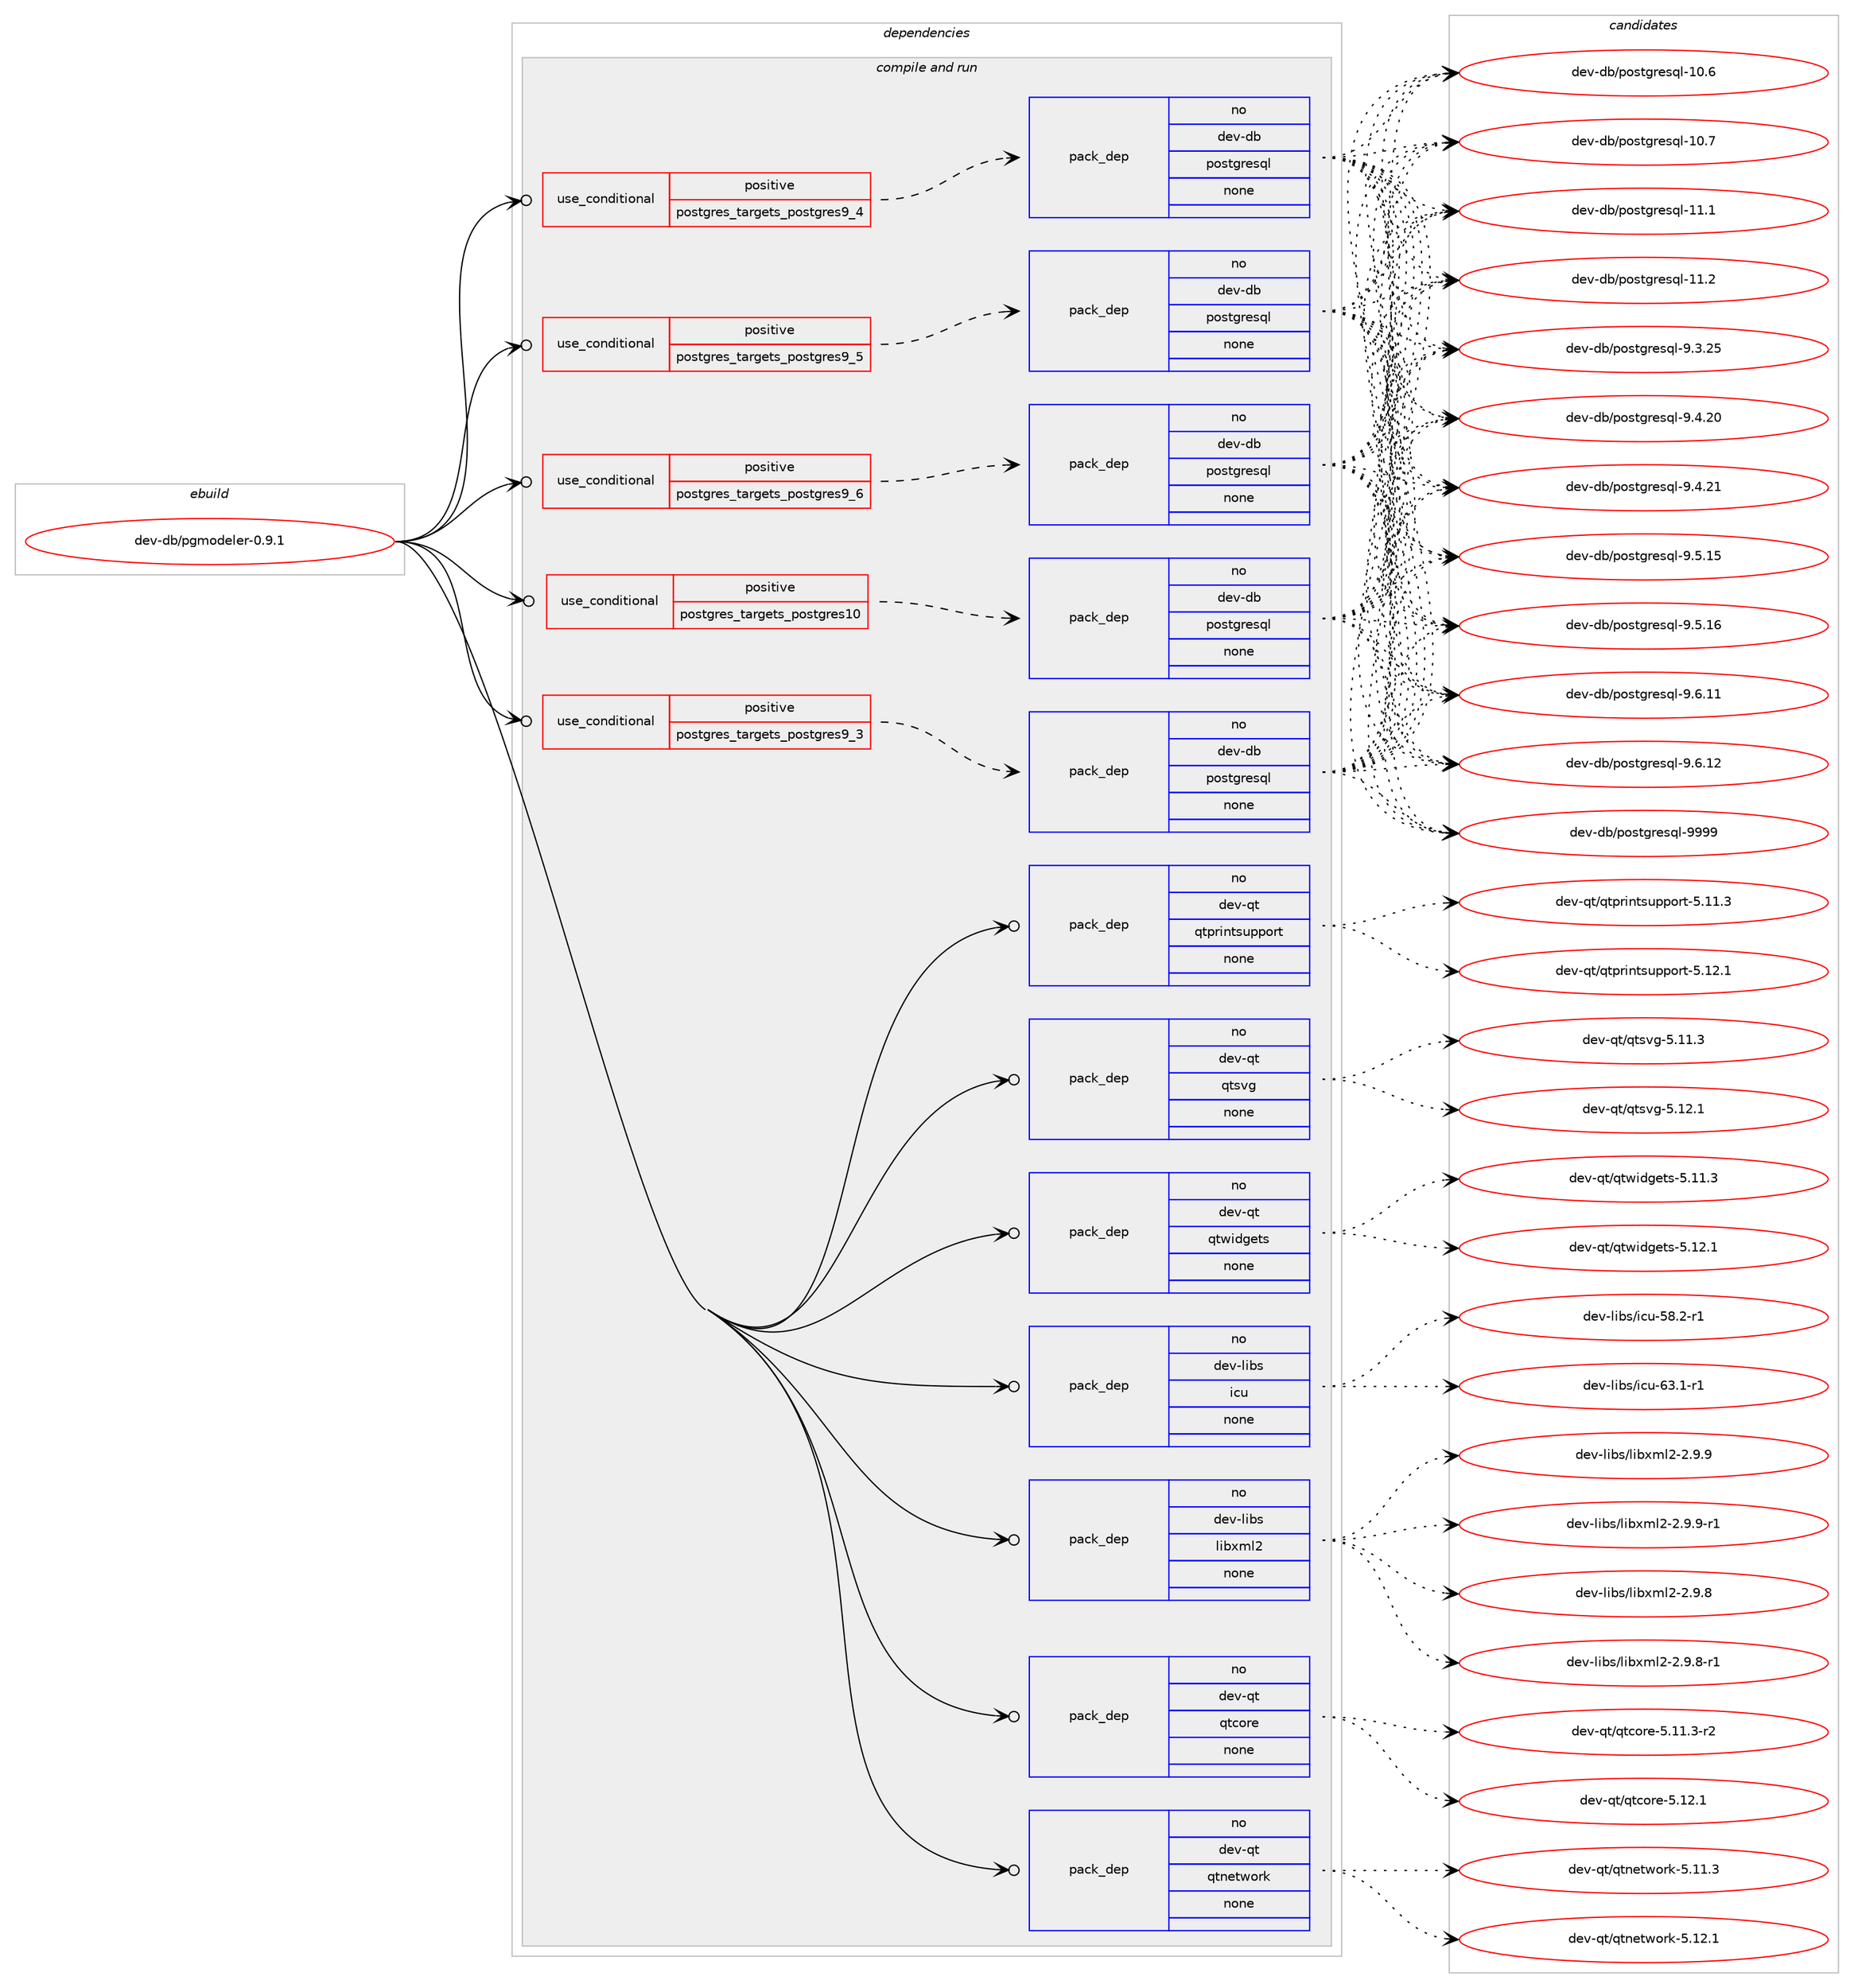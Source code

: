 digraph prolog {

# *************
# Graph options
# *************

newrank=true;
concentrate=true;
compound=true;
graph [rankdir=LR,fontname=Helvetica,fontsize=10,ranksep=1.5];#, ranksep=2.5, nodesep=0.2];
edge  [arrowhead=vee];
node  [fontname=Helvetica,fontsize=10];

# **********
# The ebuild
# **********

subgraph cluster_leftcol {
color=gray;
rank=same;
label=<<i>ebuild</i>>;
id [label="dev-db/pgmodeler-0.9.1", color=red, width=4, href="../dev-db/pgmodeler-0.9.1.svg"];
}

# ****************
# The dependencies
# ****************

subgraph cluster_midcol {
color=gray;
label=<<i>dependencies</i>>;
subgraph cluster_compile {
fillcolor="#eeeeee";
style=filled;
label=<<i>compile</i>>;
}
subgraph cluster_compileandrun {
fillcolor="#eeeeee";
style=filled;
label=<<i>compile and run</i>>;
subgraph cond357532 {
dependency1321454 [label=<<TABLE BORDER="0" CELLBORDER="1" CELLSPACING="0" CELLPADDING="4"><TR><TD ROWSPAN="3" CELLPADDING="10">use_conditional</TD></TR><TR><TD>positive</TD></TR><TR><TD>postgres_targets_postgres10</TD></TR></TABLE>>, shape=none, color=red];
subgraph pack942968 {
dependency1321455 [label=<<TABLE BORDER="0" CELLBORDER="1" CELLSPACING="0" CELLPADDING="4" WIDTH="220"><TR><TD ROWSPAN="6" CELLPADDING="30">pack_dep</TD></TR><TR><TD WIDTH="110">no</TD></TR><TR><TD>dev-db</TD></TR><TR><TD>postgresql</TD></TR><TR><TD>none</TD></TR><TR><TD></TD></TR></TABLE>>, shape=none, color=blue];
}
dependency1321454:e -> dependency1321455:w [weight=20,style="dashed",arrowhead="vee"];
}
id:e -> dependency1321454:w [weight=20,style="solid",arrowhead="odotvee"];
subgraph cond357533 {
dependency1321456 [label=<<TABLE BORDER="0" CELLBORDER="1" CELLSPACING="0" CELLPADDING="4"><TR><TD ROWSPAN="3" CELLPADDING="10">use_conditional</TD></TR><TR><TD>positive</TD></TR><TR><TD>postgres_targets_postgres9_3</TD></TR></TABLE>>, shape=none, color=red];
subgraph pack942969 {
dependency1321457 [label=<<TABLE BORDER="0" CELLBORDER="1" CELLSPACING="0" CELLPADDING="4" WIDTH="220"><TR><TD ROWSPAN="6" CELLPADDING="30">pack_dep</TD></TR><TR><TD WIDTH="110">no</TD></TR><TR><TD>dev-db</TD></TR><TR><TD>postgresql</TD></TR><TR><TD>none</TD></TR><TR><TD></TD></TR></TABLE>>, shape=none, color=blue];
}
dependency1321456:e -> dependency1321457:w [weight=20,style="dashed",arrowhead="vee"];
}
id:e -> dependency1321456:w [weight=20,style="solid",arrowhead="odotvee"];
subgraph cond357534 {
dependency1321458 [label=<<TABLE BORDER="0" CELLBORDER="1" CELLSPACING="0" CELLPADDING="4"><TR><TD ROWSPAN="3" CELLPADDING="10">use_conditional</TD></TR><TR><TD>positive</TD></TR><TR><TD>postgres_targets_postgres9_4</TD></TR></TABLE>>, shape=none, color=red];
subgraph pack942970 {
dependency1321459 [label=<<TABLE BORDER="0" CELLBORDER="1" CELLSPACING="0" CELLPADDING="4" WIDTH="220"><TR><TD ROWSPAN="6" CELLPADDING="30">pack_dep</TD></TR><TR><TD WIDTH="110">no</TD></TR><TR><TD>dev-db</TD></TR><TR><TD>postgresql</TD></TR><TR><TD>none</TD></TR><TR><TD></TD></TR></TABLE>>, shape=none, color=blue];
}
dependency1321458:e -> dependency1321459:w [weight=20,style="dashed",arrowhead="vee"];
}
id:e -> dependency1321458:w [weight=20,style="solid",arrowhead="odotvee"];
subgraph cond357535 {
dependency1321460 [label=<<TABLE BORDER="0" CELLBORDER="1" CELLSPACING="0" CELLPADDING="4"><TR><TD ROWSPAN="3" CELLPADDING="10">use_conditional</TD></TR><TR><TD>positive</TD></TR><TR><TD>postgres_targets_postgres9_5</TD></TR></TABLE>>, shape=none, color=red];
subgraph pack942971 {
dependency1321461 [label=<<TABLE BORDER="0" CELLBORDER="1" CELLSPACING="0" CELLPADDING="4" WIDTH="220"><TR><TD ROWSPAN="6" CELLPADDING="30">pack_dep</TD></TR><TR><TD WIDTH="110">no</TD></TR><TR><TD>dev-db</TD></TR><TR><TD>postgresql</TD></TR><TR><TD>none</TD></TR><TR><TD></TD></TR></TABLE>>, shape=none, color=blue];
}
dependency1321460:e -> dependency1321461:w [weight=20,style="dashed",arrowhead="vee"];
}
id:e -> dependency1321460:w [weight=20,style="solid",arrowhead="odotvee"];
subgraph cond357536 {
dependency1321462 [label=<<TABLE BORDER="0" CELLBORDER="1" CELLSPACING="0" CELLPADDING="4"><TR><TD ROWSPAN="3" CELLPADDING="10">use_conditional</TD></TR><TR><TD>positive</TD></TR><TR><TD>postgres_targets_postgres9_6</TD></TR></TABLE>>, shape=none, color=red];
subgraph pack942972 {
dependency1321463 [label=<<TABLE BORDER="0" CELLBORDER="1" CELLSPACING="0" CELLPADDING="4" WIDTH="220"><TR><TD ROWSPAN="6" CELLPADDING="30">pack_dep</TD></TR><TR><TD WIDTH="110">no</TD></TR><TR><TD>dev-db</TD></TR><TR><TD>postgresql</TD></TR><TR><TD>none</TD></TR><TR><TD></TD></TR></TABLE>>, shape=none, color=blue];
}
dependency1321462:e -> dependency1321463:w [weight=20,style="dashed",arrowhead="vee"];
}
id:e -> dependency1321462:w [weight=20,style="solid",arrowhead="odotvee"];
subgraph pack942973 {
dependency1321464 [label=<<TABLE BORDER="0" CELLBORDER="1" CELLSPACING="0" CELLPADDING="4" WIDTH="220"><TR><TD ROWSPAN="6" CELLPADDING="30">pack_dep</TD></TR><TR><TD WIDTH="110">no</TD></TR><TR><TD>dev-libs</TD></TR><TR><TD>icu</TD></TR><TR><TD>none</TD></TR><TR><TD></TD></TR></TABLE>>, shape=none, color=blue];
}
id:e -> dependency1321464:w [weight=20,style="solid",arrowhead="odotvee"];
subgraph pack942974 {
dependency1321465 [label=<<TABLE BORDER="0" CELLBORDER="1" CELLSPACING="0" CELLPADDING="4" WIDTH="220"><TR><TD ROWSPAN="6" CELLPADDING="30">pack_dep</TD></TR><TR><TD WIDTH="110">no</TD></TR><TR><TD>dev-libs</TD></TR><TR><TD>libxml2</TD></TR><TR><TD>none</TD></TR><TR><TD></TD></TR></TABLE>>, shape=none, color=blue];
}
id:e -> dependency1321465:w [weight=20,style="solid",arrowhead="odotvee"];
subgraph pack942975 {
dependency1321466 [label=<<TABLE BORDER="0" CELLBORDER="1" CELLSPACING="0" CELLPADDING="4" WIDTH="220"><TR><TD ROWSPAN="6" CELLPADDING="30">pack_dep</TD></TR><TR><TD WIDTH="110">no</TD></TR><TR><TD>dev-qt</TD></TR><TR><TD>qtcore</TD></TR><TR><TD>none</TD></TR><TR><TD></TD></TR></TABLE>>, shape=none, color=blue];
}
id:e -> dependency1321466:w [weight=20,style="solid",arrowhead="odotvee"];
subgraph pack942976 {
dependency1321467 [label=<<TABLE BORDER="0" CELLBORDER="1" CELLSPACING="0" CELLPADDING="4" WIDTH="220"><TR><TD ROWSPAN="6" CELLPADDING="30">pack_dep</TD></TR><TR><TD WIDTH="110">no</TD></TR><TR><TD>dev-qt</TD></TR><TR><TD>qtnetwork</TD></TR><TR><TD>none</TD></TR><TR><TD></TD></TR></TABLE>>, shape=none, color=blue];
}
id:e -> dependency1321467:w [weight=20,style="solid",arrowhead="odotvee"];
subgraph pack942977 {
dependency1321468 [label=<<TABLE BORDER="0" CELLBORDER="1" CELLSPACING="0" CELLPADDING="4" WIDTH="220"><TR><TD ROWSPAN="6" CELLPADDING="30">pack_dep</TD></TR><TR><TD WIDTH="110">no</TD></TR><TR><TD>dev-qt</TD></TR><TR><TD>qtprintsupport</TD></TR><TR><TD>none</TD></TR><TR><TD></TD></TR></TABLE>>, shape=none, color=blue];
}
id:e -> dependency1321468:w [weight=20,style="solid",arrowhead="odotvee"];
subgraph pack942978 {
dependency1321469 [label=<<TABLE BORDER="0" CELLBORDER="1" CELLSPACING="0" CELLPADDING="4" WIDTH="220"><TR><TD ROWSPAN="6" CELLPADDING="30">pack_dep</TD></TR><TR><TD WIDTH="110">no</TD></TR><TR><TD>dev-qt</TD></TR><TR><TD>qtsvg</TD></TR><TR><TD>none</TD></TR><TR><TD></TD></TR></TABLE>>, shape=none, color=blue];
}
id:e -> dependency1321469:w [weight=20,style="solid",arrowhead="odotvee"];
subgraph pack942979 {
dependency1321470 [label=<<TABLE BORDER="0" CELLBORDER="1" CELLSPACING="0" CELLPADDING="4" WIDTH="220"><TR><TD ROWSPAN="6" CELLPADDING="30">pack_dep</TD></TR><TR><TD WIDTH="110">no</TD></TR><TR><TD>dev-qt</TD></TR><TR><TD>qtwidgets</TD></TR><TR><TD>none</TD></TR><TR><TD></TD></TR></TABLE>>, shape=none, color=blue];
}
id:e -> dependency1321470:w [weight=20,style="solid",arrowhead="odotvee"];
}
subgraph cluster_run {
fillcolor="#eeeeee";
style=filled;
label=<<i>run</i>>;
}
}

# **************
# The candidates
# **************

subgraph cluster_choices {
rank=same;
color=gray;
label=<<i>candidates</i>>;

subgraph choice942968 {
color=black;
nodesep=1;
choice1001011184510098471121111151161031141011151131084549484654 [label="dev-db/postgresql-10.6", color=red, width=4,href="../dev-db/postgresql-10.6.svg"];
choice1001011184510098471121111151161031141011151131084549484655 [label="dev-db/postgresql-10.7", color=red, width=4,href="../dev-db/postgresql-10.7.svg"];
choice1001011184510098471121111151161031141011151131084549494649 [label="dev-db/postgresql-11.1", color=red, width=4,href="../dev-db/postgresql-11.1.svg"];
choice1001011184510098471121111151161031141011151131084549494650 [label="dev-db/postgresql-11.2", color=red, width=4,href="../dev-db/postgresql-11.2.svg"];
choice10010111845100984711211111511610311410111511310845574651465053 [label="dev-db/postgresql-9.3.25", color=red, width=4,href="../dev-db/postgresql-9.3.25.svg"];
choice10010111845100984711211111511610311410111511310845574652465048 [label="dev-db/postgresql-9.4.20", color=red, width=4,href="../dev-db/postgresql-9.4.20.svg"];
choice10010111845100984711211111511610311410111511310845574652465049 [label="dev-db/postgresql-9.4.21", color=red, width=4,href="../dev-db/postgresql-9.4.21.svg"];
choice10010111845100984711211111511610311410111511310845574653464953 [label="dev-db/postgresql-9.5.15", color=red, width=4,href="../dev-db/postgresql-9.5.15.svg"];
choice10010111845100984711211111511610311410111511310845574653464954 [label="dev-db/postgresql-9.5.16", color=red, width=4,href="../dev-db/postgresql-9.5.16.svg"];
choice10010111845100984711211111511610311410111511310845574654464949 [label="dev-db/postgresql-9.6.11", color=red, width=4,href="../dev-db/postgresql-9.6.11.svg"];
choice10010111845100984711211111511610311410111511310845574654464950 [label="dev-db/postgresql-9.6.12", color=red, width=4,href="../dev-db/postgresql-9.6.12.svg"];
choice1001011184510098471121111151161031141011151131084557575757 [label="dev-db/postgresql-9999", color=red, width=4,href="../dev-db/postgresql-9999.svg"];
dependency1321455:e -> choice1001011184510098471121111151161031141011151131084549484654:w [style=dotted,weight="100"];
dependency1321455:e -> choice1001011184510098471121111151161031141011151131084549484655:w [style=dotted,weight="100"];
dependency1321455:e -> choice1001011184510098471121111151161031141011151131084549494649:w [style=dotted,weight="100"];
dependency1321455:e -> choice1001011184510098471121111151161031141011151131084549494650:w [style=dotted,weight="100"];
dependency1321455:e -> choice10010111845100984711211111511610311410111511310845574651465053:w [style=dotted,weight="100"];
dependency1321455:e -> choice10010111845100984711211111511610311410111511310845574652465048:w [style=dotted,weight="100"];
dependency1321455:e -> choice10010111845100984711211111511610311410111511310845574652465049:w [style=dotted,weight="100"];
dependency1321455:e -> choice10010111845100984711211111511610311410111511310845574653464953:w [style=dotted,weight="100"];
dependency1321455:e -> choice10010111845100984711211111511610311410111511310845574653464954:w [style=dotted,weight="100"];
dependency1321455:e -> choice10010111845100984711211111511610311410111511310845574654464949:w [style=dotted,weight="100"];
dependency1321455:e -> choice10010111845100984711211111511610311410111511310845574654464950:w [style=dotted,weight="100"];
dependency1321455:e -> choice1001011184510098471121111151161031141011151131084557575757:w [style=dotted,weight="100"];
}
subgraph choice942969 {
color=black;
nodesep=1;
choice1001011184510098471121111151161031141011151131084549484654 [label="dev-db/postgresql-10.6", color=red, width=4,href="../dev-db/postgresql-10.6.svg"];
choice1001011184510098471121111151161031141011151131084549484655 [label="dev-db/postgresql-10.7", color=red, width=4,href="../dev-db/postgresql-10.7.svg"];
choice1001011184510098471121111151161031141011151131084549494649 [label="dev-db/postgresql-11.1", color=red, width=4,href="../dev-db/postgresql-11.1.svg"];
choice1001011184510098471121111151161031141011151131084549494650 [label="dev-db/postgresql-11.2", color=red, width=4,href="../dev-db/postgresql-11.2.svg"];
choice10010111845100984711211111511610311410111511310845574651465053 [label="dev-db/postgresql-9.3.25", color=red, width=4,href="../dev-db/postgresql-9.3.25.svg"];
choice10010111845100984711211111511610311410111511310845574652465048 [label="dev-db/postgresql-9.4.20", color=red, width=4,href="../dev-db/postgresql-9.4.20.svg"];
choice10010111845100984711211111511610311410111511310845574652465049 [label="dev-db/postgresql-9.4.21", color=red, width=4,href="../dev-db/postgresql-9.4.21.svg"];
choice10010111845100984711211111511610311410111511310845574653464953 [label="dev-db/postgresql-9.5.15", color=red, width=4,href="../dev-db/postgresql-9.5.15.svg"];
choice10010111845100984711211111511610311410111511310845574653464954 [label="dev-db/postgresql-9.5.16", color=red, width=4,href="../dev-db/postgresql-9.5.16.svg"];
choice10010111845100984711211111511610311410111511310845574654464949 [label="dev-db/postgresql-9.6.11", color=red, width=4,href="../dev-db/postgresql-9.6.11.svg"];
choice10010111845100984711211111511610311410111511310845574654464950 [label="dev-db/postgresql-9.6.12", color=red, width=4,href="../dev-db/postgresql-9.6.12.svg"];
choice1001011184510098471121111151161031141011151131084557575757 [label="dev-db/postgresql-9999", color=red, width=4,href="../dev-db/postgresql-9999.svg"];
dependency1321457:e -> choice1001011184510098471121111151161031141011151131084549484654:w [style=dotted,weight="100"];
dependency1321457:e -> choice1001011184510098471121111151161031141011151131084549484655:w [style=dotted,weight="100"];
dependency1321457:e -> choice1001011184510098471121111151161031141011151131084549494649:w [style=dotted,weight="100"];
dependency1321457:e -> choice1001011184510098471121111151161031141011151131084549494650:w [style=dotted,weight="100"];
dependency1321457:e -> choice10010111845100984711211111511610311410111511310845574651465053:w [style=dotted,weight="100"];
dependency1321457:e -> choice10010111845100984711211111511610311410111511310845574652465048:w [style=dotted,weight="100"];
dependency1321457:e -> choice10010111845100984711211111511610311410111511310845574652465049:w [style=dotted,weight="100"];
dependency1321457:e -> choice10010111845100984711211111511610311410111511310845574653464953:w [style=dotted,weight="100"];
dependency1321457:e -> choice10010111845100984711211111511610311410111511310845574653464954:w [style=dotted,weight="100"];
dependency1321457:e -> choice10010111845100984711211111511610311410111511310845574654464949:w [style=dotted,weight="100"];
dependency1321457:e -> choice10010111845100984711211111511610311410111511310845574654464950:w [style=dotted,weight="100"];
dependency1321457:e -> choice1001011184510098471121111151161031141011151131084557575757:w [style=dotted,weight="100"];
}
subgraph choice942970 {
color=black;
nodesep=1;
choice1001011184510098471121111151161031141011151131084549484654 [label="dev-db/postgresql-10.6", color=red, width=4,href="../dev-db/postgresql-10.6.svg"];
choice1001011184510098471121111151161031141011151131084549484655 [label="dev-db/postgresql-10.7", color=red, width=4,href="../dev-db/postgresql-10.7.svg"];
choice1001011184510098471121111151161031141011151131084549494649 [label="dev-db/postgresql-11.1", color=red, width=4,href="../dev-db/postgresql-11.1.svg"];
choice1001011184510098471121111151161031141011151131084549494650 [label="dev-db/postgresql-11.2", color=red, width=4,href="../dev-db/postgresql-11.2.svg"];
choice10010111845100984711211111511610311410111511310845574651465053 [label="dev-db/postgresql-9.3.25", color=red, width=4,href="../dev-db/postgresql-9.3.25.svg"];
choice10010111845100984711211111511610311410111511310845574652465048 [label="dev-db/postgresql-9.4.20", color=red, width=4,href="../dev-db/postgresql-9.4.20.svg"];
choice10010111845100984711211111511610311410111511310845574652465049 [label="dev-db/postgresql-9.4.21", color=red, width=4,href="../dev-db/postgresql-9.4.21.svg"];
choice10010111845100984711211111511610311410111511310845574653464953 [label="dev-db/postgresql-9.5.15", color=red, width=4,href="../dev-db/postgresql-9.5.15.svg"];
choice10010111845100984711211111511610311410111511310845574653464954 [label="dev-db/postgresql-9.5.16", color=red, width=4,href="../dev-db/postgresql-9.5.16.svg"];
choice10010111845100984711211111511610311410111511310845574654464949 [label="dev-db/postgresql-9.6.11", color=red, width=4,href="../dev-db/postgresql-9.6.11.svg"];
choice10010111845100984711211111511610311410111511310845574654464950 [label="dev-db/postgresql-9.6.12", color=red, width=4,href="../dev-db/postgresql-9.6.12.svg"];
choice1001011184510098471121111151161031141011151131084557575757 [label="dev-db/postgresql-9999", color=red, width=4,href="../dev-db/postgresql-9999.svg"];
dependency1321459:e -> choice1001011184510098471121111151161031141011151131084549484654:w [style=dotted,weight="100"];
dependency1321459:e -> choice1001011184510098471121111151161031141011151131084549484655:w [style=dotted,weight="100"];
dependency1321459:e -> choice1001011184510098471121111151161031141011151131084549494649:w [style=dotted,weight="100"];
dependency1321459:e -> choice1001011184510098471121111151161031141011151131084549494650:w [style=dotted,weight="100"];
dependency1321459:e -> choice10010111845100984711211111511610311410111511310845574651465053:w [style=dotted,weight="100"];
dependency1321459:e -> choice10010111845100984711211111511610311410111511310845574652465048:w [style=dotted,weight="100"];
dependency1321459:e -> choice10010111845100984711211111511610311410111511310845574652465049:w [style=dotted,weight="100"];
dependency1321459:e -> choice10010111845100984711211111511610311410111511310845574653464953:w [style=dotted,weight="100"];
dependency1321459:e -> choice10010111845100984711211111511610311410111511310845574653464954:w [style=dotted,weight="100"];
dependency1321459:e -> choice10010111845100984711211111511610311410111511310845574654464949:w [style=dotted,weight="100"];
dependency1321459:e -> choice10010111845100984711211111511610311410111511310845574654464950:w [style=dotted,weight="100"];
dependency1321459:e -> choice1001011184510098471121111151161031141011151131084557575757:w [style=dotted,weight="100"];
}
subgraph choice942971 {
color=black;
nodesep=1;
choice1001011184510098471121111151161031141011151131084549484654 [label="dev-db/postgresql-10.6", color=red, width=4,href="../dev-db/postgresql-10.6.svg"];
choice1001011184510098471121111151161031141011151131084549484655 [label="dev-db/postgresql-10.7", color=red, width=4,href="../dev-db/postgresql-10.7.svg"];
choice1001011184510098471121111151161031141011151131084549494649 [label="dev-db/postgresql-11.1", color=red, width=4,href="../dev-db/postgresql-11.1.svg"];
choice1001011184510098471121111151161031141011151131084549494650 [label="dev-db/postgresql-11.2", color=red, width=4,href="../dev-db/postgresql-11.2.svg"];
choice10010111845100984711211111511610311410111511310845574651465053 [label="dev-db/postgresql-9.3.25", color=red, width=4,href="../dev-db/postgresql-9.3.25.svg"];
choice10010111845100984711211111511610311410111511310845574652465048 [label="dev-db/postgresql-9.4.20", color=red, width=4,href="../dev-db/postgresql-9.4.20.svg"];
choice10010111845100984711211111511610311410111511310845574652465049 [label="dev-db/postgresql-9.4.21", color=red, width=4,href="../dev-db/postgresql-9.4.21.svg"];
choice10010111845100984711211111511610311410111511310845574653464953 [label="dev-db/postgresql-9.5.15", color=red, width=4,href="../dev-db/postgresql-9.5.15.svg"];
choice10010111845100984711211111511610311410111511310845574653464954 [label="dev-db/postgresql-9.5.16", color=red, width=4,href="../dev-db/postgresql-9.5.16.svg"];
choice10010111845100984711211111511610311410111511310845574654464949 [label="dev-db/postgresql-9.6.11", color=red, width=4,href="../dev-db/postgresql-9.6.11.svg"];
choice10010111845100984711211111511610311410111511310845574654464950 [label="dev-db/postgresql-9.6.12", color=red, width=4,href="../dev-db/postgresql-9.6.12.svg"];
choice1001011184510098471121111151161031141011151131084557575757 [label="dev-db/postgresql-9999", color=red, width=4,href="../dev-db/postgresql-9999.svg"];
dependency1321461:e -> choice1001011184510098471121111151161031141011151131084549484654:w [style=dotted,weight="100"];
dependency1321461:e -> choice1001011184510098471121111151161031141011151131084549484655:w [style=dotted,weight="100"];
dependency1321461:e -> choice1001011184510098471121111151161031141011151131084549494649:w [style=dotted,weight="100"];
dependency1321461:e -> choice1001011184510098471121111151161031141011151131084549494650:w [style=dotted,weight="100"];
dependency1321461:e -> choice10010111845100984711211111511610311410111511310845574651465053:w [style=dotted,weight="100"];
dependency1321461:e -> choice10010111845100984711211111511610311410111511310845574652465048:w [style=dotted,weight="100"];
dependency1321461:e -> choice10010111845100984711211111511610311410111511310845574652465049:w [style=dotted,weight="100"];
dependency1321461:e -> choice10010111845100984711211111511610311410111511310845574653464953:w [style=dotted,weight="100"];
dependency1321461:e -> choice10010111845100984711211111511610311410111511310845574653464954:w [style=dotted,weight="100"];
dependency1321461:e -> choice10010111845100984711211111511610311410111511310845574654464949:w [style=dotted,weight="100"];
dependency1321461:e -> choice10010111845100984711211111511610311410111511310845574654464950:w [style=dotted,weight="100"];
dependency1321461:e -> choice1001011184510098471121111151161031141011151131084557575757:w [style=dotted,weight="100"];
}
subgraph choice942972 {
color=black;
nodesep=1;
choice1001011184510098471121111151161031141011151131084549484654 [label="dev-db/postgresql-10.6", color=red, width=4,href="../dev-db/postgresql-10.6.svg"];
choice1001011184510098471121111151161031141011151131084549484655 [label="dev-db/postgresql-10.7", color=red, width=4,href="../dev-db/postgresql-10.7.svg"];
choice1001011184510098471121111151161031141011151131084549494649 [label="dev-db/postgresql-11.1", color=red, width=4,href="../dev-db/postgresql-11.1.svg"];
choice1001011184510098471121111151161031141011151131084549494650 [label="dev-db/postgresql-11.2", color=red, width=4,href="../dev-db/postgresql-11.2.svg"];
choice10010111845100984711211111511610311410111511310845574651465053 [label="dev-db/postgresql-9.3.25", color=red, width=4,href="../dev-db/postgresql-9.3.25.svg"];
choice10010111845100984711211111511610311410111511310845574652465048 [label="dev-db/postgresql-9.4.20", color=red, width=4,href="../dev-db/postgresql-9.4.20.svg"];
choice10010111845100984711211111511610311410111511310845574652465049 [label="dev-db/postgresql-9.4.21", color=red, width=4,href="../dev-db/postgresql-9.4.21.svg"];
choice10010111845100984711211111511610311410111511310845574653464953 [label="dev-db/postgresql-9.5.15", color=red, width=4,href="../dev-db/postgresql-9.5.15.svg"];
choice10010111845100984711211111511610311410111511310845574653464954 [label="dev-db/postgresql-9.5.16", color=red, width=4,href="../dev-db/postgresql-9.5.16.svg"];
choice10010111845100984711211111511610311410111511310845574654464949 [label="dev-db/postgresql-9.6.11", color=red, width=4,href="../dev-db/postgresql-9.6.11.svg"];
choice10010111845100984711211111511610311410111511310845574654464950 [label="dev-db/postgresql-9.6.12", color=red, width=4,href="../dev-db/postgresql-9.6.12.svg"];
choice1001011184510098471121111151161031141011151131084557575757 [label="dev-db/postgresql-9999", color=red, width=4,href="../dev-db/postgresql-9999.svg"];
dependency1321463:e -> choice1001011184510098471121111151161031141011151131084549484654:w [style=dotted,weight="100"];
dependency1321463:e -> choice1001011184510098471121111151161031141011151131084549484655:w [style=dotted,weight="100"];
dependency1321463:e -> choice1001011184510098471121111151161031141011151131084549494649:w [style=dotted,weight="100"];
dependency1321463:e -> choice1001011184510098471121111151161031141011151131084549494650:w [style=dotted,weight="100"];
dependency1321463:e -> choice10010111845100984711211111511610311410111511310845574651465053:w [style=dotted,weight="100"];
dependency1321463:e -> choice10010111845100984711211111511610311410111511310845574652465048:w [style=dotted,weight="100"];
dependency1321463:e -> choice10010111845100984711211111511610311410111511310845574652465049:w [style=dotted,weight="100"];
dependency1321463:e -> choice10010111845100984711211111511610311410111511310845574653464953:w [style=dotted,weight="100"];
dependency1321463:e -> choice10010111845100984711211111511610311410111511310845574653464954:w [style=dotted,weight="100"];
dependency1321463:e -> choice10010111845100984711211111511610311410111511310845574654464949:w [style=dotted,weight="100"];
dependency1321463:e -> choice10010111845100984711211111511610311410111511310845574654464950:w [style=dotted,weight="100"];
dependency1321463:e -> choice1001011184510098471121111151161031141011151131084557575757:w [style=dotted,weight="100"];
}
subgraph choice942973 {
color=black;
nodesep=1;
choice1001011184510810598115471059911745535646504511449 [label="dev-libs/icu-58.2-r1", color=red, width=4,href="../dev-libs/icu-58.2-r1.svg"];
choice1001011184510810598115471059911745545146494511449 [label="dev-libs/icu-63.1-r1", color=red, width=4,href="../dev-libs/icu-63.1-r1.svg"];
dependency1321464:e -> choice1001011184510810598115471059911745535646504511449:w [style=dotted,weight="100"];
dependency1321464:e -> choice1001011184510810598115471059911745545146494511449:w [style=dotted,weight="100"];
}
subgraph choice942974 {
color=black;
nodesep=1;
choice1001011184510810598115471081059812010910850455046574656 [label="dev-libs/libxml2-2.9.8", color=red, width=4,href="../dev-libs/libxml2-2.9.8.svg"];
choice10010111845108105981154710810598120109108504550465746564511449 [label="dev-libs/libxml2-2.9.8-r1", color=red, width=4,href="../dev-libs/libxml2-2.9.8-r1.svg"];
choice1001011184510810598115471081059812010910850455046574657 [label="dev-libs/libxml2-2.9.9", color=red, width=4,href="../dev-libs/libxml2-2.9.9.svg"];
choice10010111845108105981154710810598120109108504550465746574511449 [label="dev-libs/libxml2-2.9.9-r1", color=red, width=4,href="../dev-libs/libxml2-2.9.9-r1.svg"];
dependency1321465:e -> choice1001011184510810598115471081059812010910850455046574656:w [style=dotted,weight="100"];
dependency1321465:e -> choice10010111845108105981154710810598120109108504550465746564511449:w [style=dotted,weight="100"];
dependency1321465:e -> choice1001011184510810598115471081059812010910850455046574657:w [style=dotted,weight="100"];
dependency1321465:e -> choice10010111845108105981154710810598120109108504550465746574511449:w [style=dotted,weight="100"];
}
subgraph choice942975 {
color=black;
nodesep=1;
choice100101118451131164711311699111114101455346494946514511450 [label="dev-qt/qtcore-5.11.3-r2", color=red, width=4,href="../dev-qt/qtcore-5.11.3-r2.svg"];
choice10010111845113116471131169911111410145534649504649 [label="dev-qt/qtcore-5.12.1", color=red, width=4,href="../dev-qt/qtcore-5.12.1.svg"];
dependency1321466:e -> choice100101118451131164711311699111114101455346494946514511450:w [style=dotted,weight="100"];
dependency1321466:e -> choice10010111845113116471131169911111410145534649504649:w [style=dotted,weight="100"];
}
subgraph choice942976 {
color=black;
nodesep=1;
choice100101118451131164711311611010111611911111410745534649494651 [label="dev-qt/qtnetwork-5.11.3", color=red, width=4,href="../dev-qt/qtnetwork-5.11.3.svg"];
choice100101118451131164711311611010111611911111410745534649504649 [label="dev-qt/qtnetwork-5.12.1", color=red, width=4,href="../dev-qt/qtnetwork-5.12.1.svg"];
dependency1321467:e -> choice100101118451131164711311611010111611911111410745534649494651:w [style=dotted,weight="100"];
dependency1321467:e -> choice100101118451131164711311611010111611911111410745534649504649:w [style=dotted,weight="100"];
}
subgraph choice942977 {
color=black;
nodesep=1;
choice100101118451131164711311611211410511011611511711211211111411645534649494651 [label="dev-qt/qtprintsupport-5.11.3", color=red, width=4,href="../dev-qt/qtprintsupport-5.11.3.svg"];
choice100101118451131164711311611211410511011611511711211211111411645534649504649 [label="dev-qt/qtprintsupport-5.12.1", color=red, width=4,href="../dev-qt/qtprintsupport-5.12.1.svg"];
dependency1321468:e -> choice100101118451131164711311611211410511011611511711211211111411645534649494651:w [style=dotted,weight="100"];
dependency1321468:e -> choice100101118451131164711311611211410511011611511711211211111411645534649504649:w [style=dotted,weight="100"];
}
subgraph choice942978 {
color=black;
nodesep=1;
choice100101118451131164711311611511810345534649494651 [label="dev-qt/qtsvg-5.11.3", color=red, width=4,href="../dev-qt/qtsvg-5.11.3.svg"];
choice100101118451131164711311611511810345534649504649 [label="dev-qt/qtsvg-5.12.1", color=red, width=4,href="../dev-qt/qtsvg-5.12.1.svg"];
dependency1321469:e -> choice100101118451131164711311611511810345534649494651:w [style=dotted,weight="100"];
dependency1321469:e -> choice100101118451131164711311611511810345534649504649:w [style=dotted,weight="100"];
}
subgraph choice942979 {
color=black;
nodesep=1;
choice100101118451131164711311611910510010310111611545534649494651 [label="dev-qt/qtwidgets-5.11.3", color=red, width=4,href="../dev-qt/qtwidgets-5.11.3.svg"];
choice100101118451131164711311611910510010310111611545534649504649 [label="dev-qt/qtwidgets-5.12.1", color=red, width=4,href="../dev-qt/qtwidgets-5.12.1.svg"];
dependency1321470:e -> choice100101118451131164711311611910510010310111611545534649494651:w [style=dotted,weight="100"];
dependency1321470:e -> choice100101118451131164711311611910510010310111611545534649504649:w [style=dotted,weight="100"];
}
}

}
